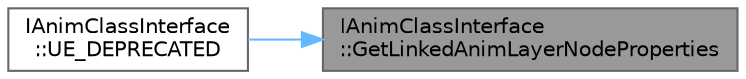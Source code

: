 digraph "IAnimClassInterface::GetLinkedAnimLayerNodeProperties"
{
 // INTERACTIVE_SVG=YES
 // LATEX_PDF_SIZE
  bgcolor="transparent";
  edge [fontname=Helvetica,fontsize=10,labelfontname=Helvetica,labelfontsize=10];
  node [fontname=Helvetica,fontsize=10,shape=box,height=0.2,width=0.4];
  rankdir="RL";
  Node1 [id="Node000001",label="IAnimClassInterface\l::GetLinkedAnimLayerNodeProperties",height=0.2,width=0.4,color="gray40", fillcolor="grey60", style="filled", fontcolor="black",tooltip=" "];
  Node1 -> Node2 [id="edge1_Node000001_Node000002",dir="back",color="steelblue1",style="solid",tooltip=" "];
  Node2 [id="Node000002",label="IAnimClassInterface\l::UE_DEPRECATED",height=0.2,width=0.4,color="grey40", fillcolor="white", style="filled",URL="$de/d23/classIAnimClassInterface.html#af970430a3a5d5721199aee3a5884eab7",tooltip=" "];
}
